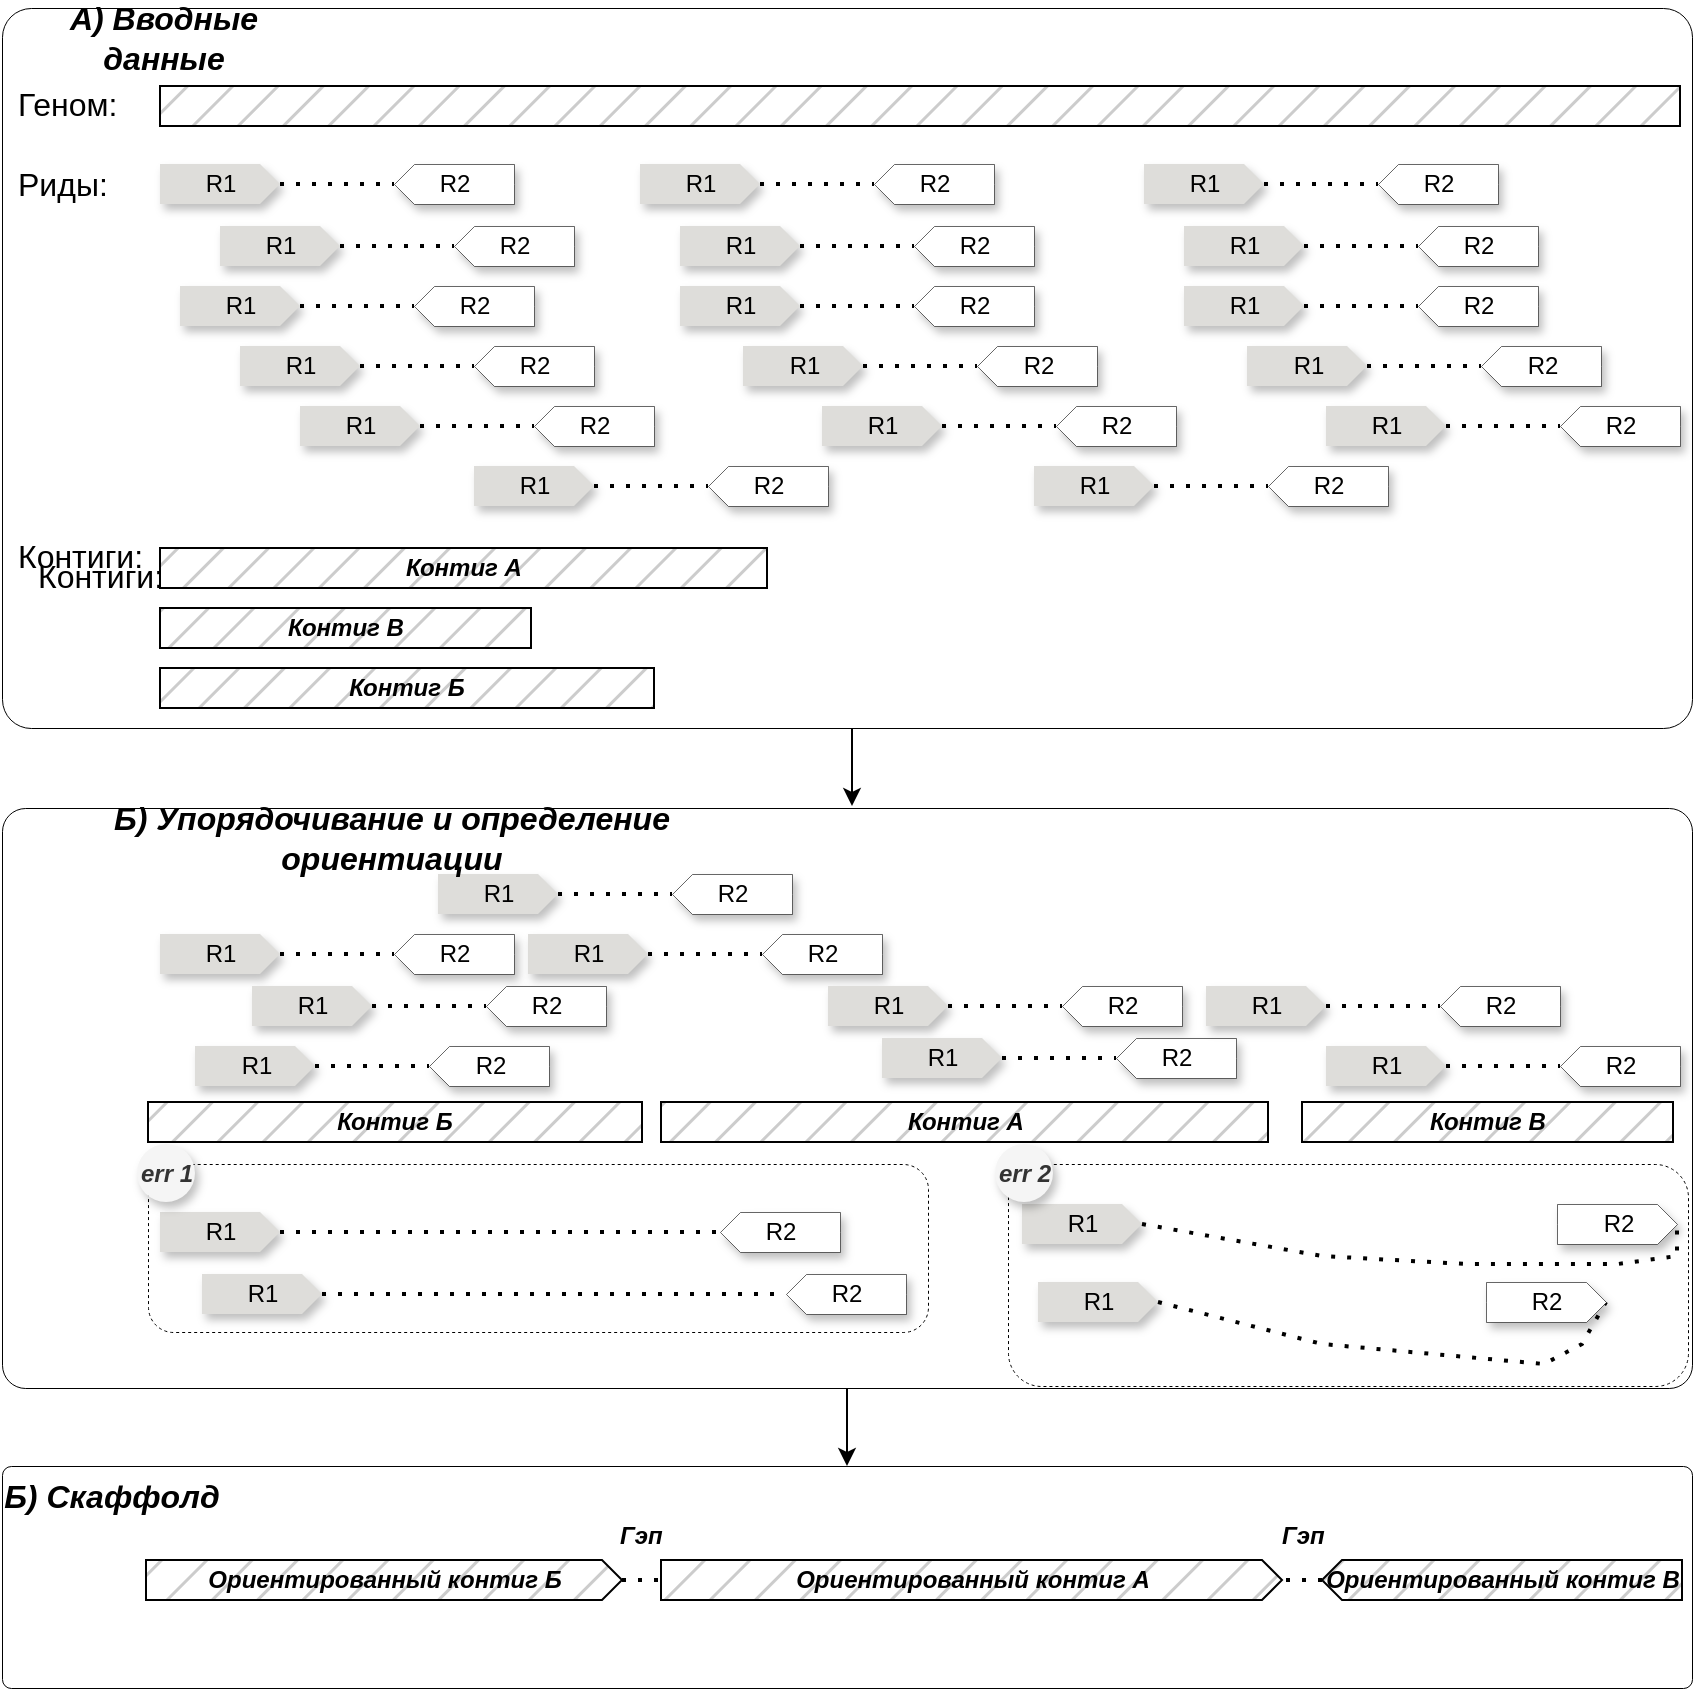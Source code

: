 <mxfile version="24.3.1" type="github">
  <diagram name="Page-1" id="klki8HAMNRLUYUzqoXMR">
    <mxGraphModel dx="1434" dy="759" grid="1" gridSize="10" guides="1" tooltips="1" connect="1" arrows="1" fold="1" page="1" pageScale="1" pageWidth="850" pageHeight="1100" math="0" shadow="0">
      <root>
        <mxCell id="0" />
        <mxCell id="1" parent="0" />
        <mxCell id="mCn4RHrA8flqjWo2P5Nm-232" value="" style="rounded=1;whiteSpace=wrap;html=1;fillColor=none;strokeWidth=0.5;arcSize=4;" vertex="1" parent="1">
          <mxGeometry y="729" width="845" height="111" as="geometry" />
        </mxCell>
        <mxCell id="mCn4RHrA8flqjWo2P5Nm-230" value="" style="rounded=1;whiteSpace=wrap;html=1;fillColor=none;strokeWidth=0.5;arcSize=4;" vertex="1" parent="1">
          <mxGeometry width="845" height="360" as="geometry" />
        </mxCell>
        <mxCell id="mCn4RHrA8flqjWo2P5Nm-231" value="" style="rounded=1;whiteSpace=wrap;html=1;fillColor=none;strokeWidth=0.5;arcSize=4;" vertex="1" parent="1">
          <mxGeometry y="400" width="845" height="290" as="geometry" />
        </mxCell>
        <mxCell id="mCn4RHrA8flqjWo2P5Nm-222" value="" style="rounded=1;whiteSpace=wrap;html=1;fillColor=none;strokeWidth=0.5;dashed=1;" vertex="1" parent="1">
          <mxGeometry x="503" y="578" width="340" height="111" as="geometry" />
        </mxCell>
        <mxCell id="mCn4RHrA8flqjWo2P5Nm-1" value="" style="rounded=0;whiteSpace=wrap;html=1;strokeColor=default;gradientColor=none;gradientDirection=north;fillStyle=hatch;fillColor=#CCCCCC;" vertex="1" parent="1">
          <mxGeometry x="79" y="39" width="760" height="20" as="geometry" />
        </mxCell>
        <mxCell id="mCn4RHrA8flqjWo2P5Nm-2" value="R1" style="html=1;shadow=1;dashed=0;align=center;verticalAlign=middle;shape=mxgraph.arrows2.arrow;dy=0;dx=10;notch=0;fillColor=#deddda;strokeColor=none;" vertex="1" parent="1">
          <mxGeometry x="79" y="78" width="60" height="20" as="geometry" />
        </mxCell>
        <mxCell id="mCn4RHrA8flqjWo2P5Nm-3" value="" style="endArrow=none;dashed=1;html=1;dashPattern=1 3;strokeWidth=2;rounded=0;exitX=1;exitY=0.5;exitDx=0;exitDy=0;exitPerimeter=0;entryX=1;entryY=0.5;entryDx=0;entryDy=0;entryPerimeter=0;" edge="1" parent="1" source="mCn4RHrA8flqjWo2P5Nm-2" target="mCn4RHrA8flqjWo2P5Nm-4">
          <mxGeometry width="50" height="50" relative="1" as="geometry">
            <mxPoint x="309" y="118" as="sourcePoint" />
            <mxPoint x="399" y="88" as="targetPoint" />
          </mxGeometry>
        </mxCell>
        <mxCell id="mCn4RHrA8flqjWo2P5Nm-4" value="R2" style="html=1;shadow=1;dashed=0;align=center;verticalAlign=middle;shape=mxgraph.arrows2.arrow;dy=0;dx=10;notch=0;rotation=0;direction=west;strokeColor=default;strokeWidth=0.3;" vertex="1" parent="1">
          <mxGeometry x="196" y="78" width="60" height="20" as="geometry" />
        </mxCell>
        <mxCell id="mCn4RHrA8flqjWo2P5Nm-41" value="R1" style="html=1;shadow=1;dashed=0;align=center;verticalAlign=middle;shape=mxgraph.arrows2.arrow;dy=0;dx=10;notch=0;fillColor=#deddda;strokeColor=none;" vertex="1" parent="1">
          <mxGeometry x="109" y="109" width="60" height="20" as="geometry" />
        </mxCell>
        <mxCell id="mCn4RHrA8flqjWo2P5Nm-42" value="" style="endArrow=none;dashed=1;html=1;dashPattern=1 3;strokeWidth=2;rounded=0;exitX=1;exitY=0.5;exitDx=0;exitDy=0;exitPerimeter=0;entryX=1;entryY=0.5;entryDx=0;entryDy=0;entryPerimeter=0;" edge="1" parent="1" source="mCn4RHrA8flqjWo2P5Nm-41" target="mCn4RHrA8flqjWo2P5Nm-43">
          <mxGeometry width="50" height="50" relative="1" as="geometry">
            <mxPoint x="339" y="149" as="sourcePoint" />
            <mxPoint x="429" y="119" as="targetPoint" />
          </mxGeometry>
        </mxCell>
        <mxCell id="mCn4RHrA8flqjWo2P5Nm-43" value="R2" style="html=1;shadow=1;dashed=0;align=center;verticalAlign=middle;shape=mxgraph.arrows2.arrow;dy=0;dx=10;notch=0;rotation=0;direction=west;strokeColor=default;strokeWidth=0.3;" vertex="1" parent="1">
          <mxGeometry x="226" y="109" width="60" height="20" as="geometry" />
        </mxCell>
        <mxCell id="mCn4RHrA8flqjWo2P5Nm-44" value="R1" style="html=1;shadow=1;dashed=0;align=center;verticalAlign=middle;shape=mxgraph.arrows2.arrow;dy=0;dx=10;notch=0;fillColor=#deddda;strokeColor=none;" vertex="1" parent="1">
          <mxGeometry x="89" y="139" width="60" height="20" as="geometry" />
        </mxCell>
        <mxCell id="mCn4RHrA8flqjWo2P5Nm-45" value="" style="endArrow=none;dashed=1;html=1;dashPattern=1 3;strokeWidth=2;rounded=0;exitX=1;exitY=0.5;exitDx=0;exitDy=0;exitPerimeter=0;entryX=1;entryY=0.5;entryDx=0;entryDy=0;entryPerimeter=0;" edge="1" parent="1" source="mCn4RHrA8flqjWo2P5Nm-44" target="mCn4RHrA8flqjWo2P5Nm-46">
          <mxGeometry width="50" height="50" relative="1" as="geometry">
            <mxPoint x="319" y="179" as="sourcePoint" />
            <mxPoint x="409" y="149" as="targetPoint" />
          </mxGeometry>
        </mxCell>
        <mxCell id="mCn4RHrA8flqjWo2P5Nm-46" value="R2" style="html=1;shadow=1;dashed=0;align=center;verticalAlign=middle;shape=mxgraph.arrows2.arrow;dy=0;dx=10;notch=0;rotation=0;direction=west;strokeColor=default;strokeWidth=0.3;" vertex="1" parent="1">
          <mxGeometry x="206" y="139" width="60" height="20" as="geometry" />
        </mxCell>
        <mxCell id="mCn4RHrA8flqjWo2P5Nm-47" value="R1" style="html=1;shadow=1;dashed=0;align=center;verticalAlign=middle;shape=mxgraph.arrows2.arrow;dy=0;dx=10;notch=0;fillColor=#deddda;strokeColor=none;" vertex="1" parent="1">
          <mxGeometry x="119" y="169" width="60" height="20" as="geometry" />
        </mxCell>
        <mxCell id="mCn4RHrA8flqjWo2P5Nm-48" value="" style="endArrow=none;dashed=1;html=1;dashPattern=1 3;strokeWidth=2;rounded=0;exitX=1;exitY=0.5;exitDx=0;exitDy=0;exitPerimeter=0;entryX=1;entryY=0.5;entryDx=0;entryDy=0;entryPerimeter=0;" edge="1" parent="1" source="mCn4RHrA8flqjWo2P5Nm-47" target="mCn4RHrA8flqjWo2P5Nm-49">
          <mxGeometry width="50" height="50" relative="1" as="geometry">
            <mxPoint x="349" y="209" as="sourcePoint" />
            <mxPoint x="439" y="179" as="targetPoint" />
          </mxGeometry>
        </mxCell>
        <mxCell id="mCn4RHrA8flqjWo2P5Nm-49" value="R2" style="html=1;shadow=1;dashed=0;align=center;verticalAlign=middle;shape=mxgraph.arrows2.arrow;dy=0;dx=10;notch=0;rotation=0;direction=west;strokeColor=default;strokeWidth=0.3;" vertex="1" parent="1">
          <mxGeometry x="236" y="169" width="60" height="20" as="geometry" />
        </mxCell>
        <mxCell id="mCn4RHrA8flqjWo2P5Nm-50" value="R1" style="html=1;shadow=1;dashed=0;align=center;verticalAlign=middle;shape=mxgraph.arrows2.arrow;dy=0;dx=10;notch=0;fillColor=#deddda;strokeColor=none;" vertex="1" parent="1">
          <mxGeometry x="149" y="199" width="60" height="20" as="geometry" />
        </mxCell>
        <mxCell id="mCn4RHrA8flqjWo2P5Nm-51" value="" style="endArrow=none;dashed=1;html=1;dashPattern=1 3;strokeWidth=2;rounded=0;exitX=1;exitY=0.5;exitDx=0;exitDy=0;exitPerimeter=0;entryX=1;entryY=0.5;entryDx=0;entryDy=0;entryPerimeter=0;" edge="1" parent="1" source="mCn4RHrA8flqjWo2P5Nm-50" target="mCn4RHrA8flqjWo2P5Nm-52">
          <mxGeometry width="50" height="50" relative="1" as="geometry">
            <mxPoint x="379" y="239" as="sourcePoint" />
            <mxPoint x="469" y="209" as="targetPoint" />
          </mxGeometry>
        </mxCell>
        <mxCell id="mCn4RHrA8flqjWo2P5Nm-52" value="R2" style="html=1;shadow=1;dashed=0;align=center;verticalAlign=middle;shape=mxgraph.arrows2.arrow;dy=0;dx=10;notch=0;rotation=0;direction=west;strokeColor=default;strokeWidth=0.3;" vertex="1" parent="1">
          <mxGeometry x="266" y="199" width="60" height="20" as="geometry" />
        </mxCell>
        <mxCell id="mCn4RHrA8flqjWo2P5Nm-53" value="R1" style="html=1;shadow=1;dashed=0;align=center;verticalAlign=middle;shape=mxgraph.arrows2.arrow;dy=0;dx=10;notch=0;fillColor=#deddda;strokeColor=none;" vertex="1" parent="1">
          <mxGeometry x="236" y="229" width="60" height="20" as="geometry" />
        </mxCell>
        <mxCell id="mCn4RHrA8flqjWo2P5Nm-54" value="" style="endArrow=none;dashed=1;html=1;dashPattern=1 3;strokeWidth=2;rounded=0;exitX=1;exitY=0.5;exitDx=0;exitDy=0;exitPerimeter=0;entryX=1;entryY=0.5;entryDx=0;entryDy=0;entryPerimeter=0;" edge="1" parent="1" source="mCn4RHrA8flqjWo2P5Nm-53" target="mCn4RHrA8flqjWo2P5Nm-55">
          <mxGeometry width="50" height="50" relative="1" as="geometry">
            <mxPoint x="466" y="269" as="sourcePoint" />
            <mxPoint x="556" y="239" as="targetPoint" />
          </mxGeometry>
        </mxCell>
        <mxCell id="mCn4RHrA8flqjWo2P5Nm-55" value="R2" style="html=1;shadow=1;dashed=0;align=center;verticalAlign=middle;shape=mxgraph.arrows2.arrow;dy=0;dx=10;notch=0;rotation=0;direction=west;strokeColor=default;strokeWidth=0.3;" vertex="1" parent="1">
          <mxGeometry x="353" y="229" width="60" height="20" as="geometry" />
        </mxCell>
        <mxCell id="mCn4RHrA8flqjWo2P5Nm-56" value="R1" style="html=1;shadow=1;dashed=0;align=center;verticalAlign=middle;shape=mxgraph.arrows2.arrow;dy=0;dx=10;notch=0;fillColor=#deddda;strokeColor=none;" vertex="1" parent="1">
          <mxGeometry x="319" y="78" width="60" height="20" as="geometry" />
        </mxCell>
        <mxCell id="mCn4RHrA8flqjWo2P5Nm-57" value="" style="endArrow=none;dashed=1;html=1;dashPattern=1 3;strokeWidth=2;rounded=0;exitX=1;exitY=0.5;exitDx=0;exitDy=0;exitPerimeter=0;entryX=1;entryY=0.5;entryDx=0;entryDy=0;entryPerimeter=0;" edge="1" parent="1" source="mCn4RHrA8flqjWo2P5Nm-56" target="mCn4RHrA8flqjWo2P5Nm-58">
          <mxGeometry width="50" height="50" relative="1" as="geometry">
            <mxPoint x="549" y="118" as="sourcePoint" />
            <mxPoint x="639" y="88" as="targetPoint" />
          </mxGeometry>
        </mxCell>
        <mxCell id="mCn4RHrA8flqjWo2P5Nm-58" value="R2" style="html=1;shadow=1;dashed=0;align=center;verticalAlign=middle;shape=mxgraph.arrows2.arrow;dy=0;dx=10;notch=0;rotation=0;direction=west;strokeColor=default;strokeWidth=0.3;" vertex="1" parent="1">
          <mxGeometry x="436" y="78" width="60" height="20" as="geometry" />
        </mxCell>
        <mxCell id="mCn4RHrA8flqjWo2P5Nm-59" value="R1" style="html=1;shadow=1;dashed=0;align=center;verticalAlign=middle;shape=mxgraph.arrows2.arrow;dy=0;dx=10;notch=0;fillColor=#deddda;strokeColor=none;" vertex="1" parent="1">
          <mxGeometry x="339" y="109" width="60" height="20" as="geometry" />
        </mxCell>
        <mxCell id="mCn4RHrA8flqjWo2P5Nm-60" value="" style="endArrow=none;dashed=1;html=1;dashPattern=1 3;strokeWidth=2;rounded=0;exitX=1;exitY=0.5;exitDx=0;exitDy=0;exitPerimeter=0;entryX=1;entryY=0.5;entryDx=0;entryDy=0;entryPerimeter=0;" edge="1" parent="1" source="mCn4RHrA8flqjWo2P5Nm-59" target="mCn4RHrA8flqjWo2P5Nm-61">
          <mxGeometry width="50" height="50" relative="1" as="geometry">
            <mxPoint x="569" y="149" as="sourcePoint" />
            <mxPoint x="659" y="119" as="targetPoint" />
          </mxGeometry>
        </mxCell>
        <mxCell id="mCn4RHrA8flqjWo2P5Nm-61" value="R2" style="html=1;shadow=1;dashed=0;align=center;verticalAlign=middle;shape=mxgraph.arrows2.arrow;dy=0;dx=10;notch=0;rotation=0;direction=west;strokeColor=default;strokeWidth=0.3;" vertex="1" parent="1">
          <mxGeometry x="456" y="109" width="60" height="20" as="geometry" />
        </mxCell>
        <mxCell id="mCn4RHrA8flqjWo2P5Nm-62" value="R1" style="html=1;shadow=1;dashed=0;align=center;verticalAlign=middle;shape=mxgraph.arrows2.arrow;dy=0;dx=10;notch=0;fillColor=#deddda;strokeColor=none;" vertex="1" parent="1">
          <mxGeometry x="339" y="139" width="60" height="20" as="geometry" />
        </mxCell>
        <mxCell id="mCn4RHrA8flqjWo2P5Nm-63" value="" style="endArrow=none;dashed=1;html=1;dashPattern=1 3;strokeWidth=2;rounded=0;exitX=1;exitY=0.5;exitDx=0;exitDy=0;exitPerimeter=0;entryX=1;entryY=0.5;entryDx=0;entryDy=0;entryPerimeter=0;" edge="1" parent="1" source="mCn4RHrA8flqjWo2P5Nm-62" target="mCn4RHrA8flqjWo2P5Nm-64">
          <mxGeometry width="50" height="50" relative="1" as="geometry">
            <mxPoint x="569" y="179" as="sourcePoint" />
            <mxPoint x="659" y="149" as="targetPoint" />
          </mxGeometry>
        </mxCell>
        <mxCell id="mCn4RHrA8flqjWo2P5Nm-64" value="R2" style="html=1;shadow=1;dashed=0;align=center;verticalAlign=middle;shape=mxgraph.arrows2.arrow;dy=0;dx=10;notch=0;rotation=0;direction=west;strokeColor=default;strokeWidth=0.3;" vertex="1" parent="1">
          <mxGeometry x="456" y="139" width="60" height="20" as="geometry" />
        </mxCell>
        <mxCell id="mCn4RHrA8flqjWo2P5Nm-65" value="R1" style="html=1;shadow=1;dashed=0;align=center;verticalAlign=middle;shape=mxgraph.arrows2.arrow;dy=0;dx=10;notch=0;fillColor=#deddda;strokeColor=none;" vertex="1" parent="1">
          <mxGeometry x="370.5" y="169" width="60" height="20" as="geometry" />
        </mxCell>
        <mxCell id="mCn4RHrA8flqjWo2P5Nm-66" value="" style="endArrow=none;dashed=1;html=1;dashPattern=1 3;strokeWidth=2;rounded=0;exitX=1;exitY=0.5;exitDx=0;exitDy=0;exitPerimeter=0;entryX=1;entryY=0.5;entryDx=0;entryDy=0;entryPerimeter=0;" edge="1" parent="1" source="mCn4RHrA8flqjWo2P5Nm-65" target="mCn4RHrA8flqjWo2P5Nm-67">
          <mxGeometry width="50" height="50" relative="1" as="geometry">
            <mxPoint x="600.5" y="209" as="sourcePoint" />
            <mxPoint x="690.5" y="179" as="targetPoint" />
          </mxGeometry>
        </mxCell>
        <mxCell id="mCn4RHrA8flqjWo2P5Nm-67" value="R2" style="html=1;shadow=1;dashed=0;align=center;verticalAlign=middle;shape=mxgraph.arrows2.arrow;dy=0;dx=10;notch=0;rotation=0;direction=west;strokeColor=default;strokeWidth=0.3;" vertex="1" parent="1">
          <mxGeometry x="487.5" y="169" width="60" height="20" as="geometry" />
        </mxCell>
        <mxCell id="mCn4RHrA8flqjWo2P5Nm-68" value="R1" style="html=1;shadow=1;dashed=0;align=center;verticalAlign=middle;shape=mxgraph.arrows2.arrow;dy=0;dx=10;notch=0;fillColor=#deddda;strokeColor=none;" vertex="1" parent="1">
          <mxGeometry x="410" y="199" width="60" height="20" as="geometry" />
        </mxCell>
        <mxCell id="mCn4RHrA8flqjWo2P5Nm-69" value="" style="endArrow=none;dashed=1;html=1;dashPattern=1 3;strokeWidth=2;rounded=0;exitX=1;exitY=0.5;exitDx=0;exitDy=0;exitPerimeter=0;entryX=1;entryY=0.5;entryDx=0;entryDy=0;entryPerimeter=0;" edge="1" parent="1" source="mCn4RHrA8flqjWo2P5Nm-68" target="mCn4RHrA8flqjWo2P5Nm-70">
          <mxGeometry width="50" height="50" relative="1" as="geometry">
            <mxPoint x="640" y="239" as="sourcePoint" />
            <mxPoint x="730" y="209" as="targetPoint" />
          </mxGeometry>
        </mxCell>
        <mxCell id="mCn4RHrA8flqjWo2P5Nm-70" value="R2" style="html=1;shadow=1;dashed=0;align=center;verticalAlign=middle;shape=mxgraph.arrows2.arrow;dy=0;dx=10;notch=0;rotation=0;direction=west;strokeColor=default;strokeWidth=0.3;" vertex="1" parent="1">
          <mxGeometry x="527" y="199" width="60" height="20" as="geometry" />
        </mxCell>
        <mxCell id="mCn4RHrA8flqjWo2P5Nm-71" value="R1" style="html=1;shadow=1;dashed=0;align=center;verticalAlign=middle;shape=mxgraph.arrows2.arrow;dy=0;dx=10;notch=0;fillColor=#deddda;strokeColor=none;" vertex="1" parent="1">
          <mxGeometry x="516" y="229" width="60" height="20" as="geometry" />
        </mxCell>
        <mxCell id="mCn4RHrA8flqjWo2P5Nm-72" value="" style="endArrow=none;dashed=1;html=1;dashPattern=1 3;strokeWidth=2;rounded=0;exitX=1;exitY=0.5;exitDx=0;exitDy=0;exitPerimeter=0;entryX=1;entryY=0.5;entryDx=0;entryDy=0;entryPerimeter=0;" edge="1" parent="1" source="mCn4RHrA8flqjWo2P5Nm-71" target="mCn4RHrA8flqjWo2P5Nm-73">
          <mxGeometry width="50" height="50" relative="1" as="geometry">
            <mxPoint x="746" y="269" as="sourcePoint" />
            <mxPoint x="836" y="239" as="targetPoint" />
          </mxGeometry>
        </mxCell>
        <mxCell id="mCn4RHrA8flqjWo2P5Nm-73" value="R2" style="html=1;shadow=1;dashed=0;align=center;verticalAlign=middle;shape=mxgraph.arrows2.arrow;dy=0;dx=10;notch=0;rotation=0;direction=west;strokeColor=default;strokeWidth=0.3;" vertex="1" parent="1">
          <mxGeometry x="633" y="229" width="60" height="20" as="geometry" />
        </mxCell>
        <mxCell id="mCn4RHrA8flqjWo2P5Nm-116" value="R1" style="html=1;shadow=1;dashed=0;align=center;verticalAlign=middle;shape=mxgraph.arrows2.arrow;dy=0;dx=10;notch=0;fillColor=#deddda;strokeColor=none;" vertex="1" parent="1">
          <mxGeometry x="571" y="78" width="60" height="20" as="geometry" />
        </mxCell>
        <mxCell id="mCn4RHrA8flqjWo2P5Nm-117" value="" style="endArrow=none;dashed=1;html=1;dashPattern=1 3;strokeWidth=2;rounded=0;exitX=1;exitY=0.5;exitDx=0;exitDy=0;exitPerimeter=0;entryX=1;entryY=0.5;entryDx=0;entryDy=0;entryPerimeter=0;" edge="1" parent="1" source="mCn4RHrA8flqjWo2P5Nm-116" target="mCn4RHrA8flqjWo2P5Nm-118">
          <mxGeometry width="50" height="50" relative="1" as="geometry">
            <mxPoint x="801" y="118" as="sourcePoint" />
            <mxPoint x="891" y="88" as="targetPoint" />
          </mxGeometry>
        </mxCell>
        <mxCell id="mCn4RHrA8flqjWo2P5Nm-118" value="R2" style="html=1;shadow=1;dashed=0;align=center;verticalAlign=middle;shape=mxgraph.arrows2.arrow;dy=0;dx=10;notch=0;rotation=0;direction=west;strokeColor=default;strokeWidth=0.3;" vertex="1" parent="1">
          <mxGeometry x="688" y="78" width="60" height="20" as="geometry" />
        </mxCell>
        <mxCell id="mCn4RHrA8flqjWo2P5Nm-119" value="R1" style="html=1;shadow=1;dashed=0;align=center;verticalAlign=middle;shape=mxgraph.arrows2.arrow;dy=0;dx=10;notch=0;fillColor=#deddda;strokeColor=none;" vertex="1" parent="1">
          <mxGeometry x="591" y="109" width="60" height="20" as="geometry" />
        </mxCell>
        <mxCell id="mCn4RHrA8flqjWo2P5Nm-120" value="" style="endArrow=none;dashed=1;html=1;dashPattern=1 3;strokeWidth=2;rounded=0;exitX=1;exitY=0.5;exitDx=0;exitDy=0;exitPerimeter=0;entryX=1;entryY=0.5;entryDx=0;entryDy=0;entryPerimeter=0;" edge="1" parent="1" source="mCn4RHrA8flqjWo2P5Nm-119" target="mCn4RHrA8flqjWo2P5Nm-121">
          <mxGeometry width="50" height="50" relative="1" as="geometry">
            <mxPoint x="821" y="149" as="sourcePoint" />
            <mxPoint x="911" y="119" as="targetPoint" />
          </mxGeometry>
        </mxCell>
        <mxCell id="mCn4RHrA8flqjWo2P5Nm-121" value="R2" style="html=1;shadow=1;dashed=0;align=center;verticalAlign=middle;shape=mxgraph.arrows2.arrow;dy=0;dx=10;notch=0;rotation=0;direction=west;strokeColor=default;strokeWidth=0.3;" vertex="1" parent="1">
          <mxGeometry x="708" y="109" width="60" height="20" as="geometry" />
        </mxCell>
        <mxCell id="mCn4RHrA8flqjWo2P5Nm-122" value="R1" style="html=1;shadow=1;dashed=0;align=center;verticalAlign=middle;shape=mxgraph.arrows2.arrow;dy=0;dx=10;notch=0;fillColor=#deddda;strokeColor=none;" vertex="1" parent="1">
          <mxGeometry x="591" y="139" width="60" height="20" as="geometry" />
        </mxCell>
        <mxCell id="mCn4RHrA8flqjWo2P5Nm-123" value="" style="endArrow=none;dashed=1;html=1;dashPattern=1 3;strokeWidth=2;rounded=0;exitX=1;exitY=0.5;exitDx=0;exitDy=0;exitPerimeter=0;entryX=1;entryY=0.5;entryDx=0;entryDy=0;entryPerimeter=0;" edge="1" parent="1" source="mCn4RHrA8flqjWo2P5Nm-122" target="mCn4RHrA8flqjWo2P5Nm-124">
          <mxGeometry width="50" height="50" relative="1" as="geometry">
            <mxPoint x="821" y="179" as="sourcePoint" />
            <mxPoint x="911" y="149" as="targetPoint" />
          </mxGeometry>
        </mxCell>
        <mxCell id="mCn4RHrA8flqjWo2P5Nm-124" value="R2" style="html=1;shadow=1;dashed=0;align=center;verticalAlign=middle;shape=mxgraph.arrows2.arrow;dy=0;dx=10;notch=0;rotation=0;direction=west;strokeColor=default;strokeWidth=0.3;" vertex="1" parent="1">
          <mxGeometry x="708" y="139" width="60" height="20" as="geometry" />
        </mxCell>
        <mxCell id="mCn4RHrA8flqjWo2P5Nm-125" value="R1" style="html=1;shadow=1;dashed=0;align=center;verticalAlign=middle;shape=mxgraph.arrows2.arrow;dy=0;dx=10;notch=0;fillColor=#deddda;strokeColor=none;" vertex="1" parent="1">
          <mxGeometry x="622.5" y="169" width="60" height="20" as="geometry" />
        </mxCell>
        <mxCell id="mCn4RHrA8flqjWo2P5Nm-126" value="" style="endArrow=none;dashed=1;html=1;dashPattern=1 3;strokeWidth=2;rounded=0;exitX=1;exitY=0.5;exitDx=0;exitDy=0;exitPerimeter=0;entryX=1;entryY=0.5;entryDx=0;entryDy=0;entryPerimeter=0;" edge="1" parent="1" source="mCn4RHrA8flqjWo2P5Nm-125" target="mCn4RHrA8flqjWo2P5Nm-127">
          <mxGeometry width="50" height="50" relative="1" as="geometry">
            <mxPoint x="852.5" y="209" as="sourcePoint" />
            <mxPoint x="942.5" y="179" as="targetPoint" />
          </mxGeometry>
        </mxCell>
        <mxCell id="mCn4RHrA8flqjWo2P5Nm-127" value="R2" style="html=1;shadow=1;dashed=0;align=center;verticalAlign=middle;shape=mxgraph.arrows2.arrow;dy=0;dx=10;notch=0;rotation=0;direction=west;strokeColor=default;strokeWidth=0.3;" vertex="1" parent="1">
          <mxGeometry x="739.5" y="169" width="60" height="20" as="geometry" />
        </mxCell>
        <mxCell id="mCn4RHrA8flqjWo2P5Nm-128" value="R1" style="html=1;shadow=1;dashed=0;align=center;verticalAlign=middle;shape=mxgraph.arrows2.arrow;dy=0;dx=10;notch=0;fillColor=#deddda;strokeColor=none;" vertex="1" parent="1">
          <mxGeometry x="662" y="199" width="60" height="20" as="geometry" />
        </mxCell>
        <mxCell id="mCn4RHrA8flqjWo2P5Nm-129" value="" style="endArrow=none;dashed=1;html=1;dashPattern=1 3;strokeWidth=2;rounded=0;exitX=1;exitY=0.5;exitDx=0;exitDy=0;exitPerimeter=0;entryX=1;entryY=0.5;entryDx=0;entryDy=0;entryPerimeter=0;" edge="1" parent="1" source="mCn4RHrA8flqjWo2P5Nm-128" target="mCn4RHrA8flqjWo2P5Nm-130">
          <mxGeometry width="50" height="50" relative="1" as="geometry">
            <mxPoint x="892" y="239" as="sourcePoint" />
            <mxPoint x="982" y="209" as="targetPoint" />
          </mxGeometry>
        </mxCell>
        <mxCell id="mCn4RHrA8flqjWo2P5Nm-130" value="R2" style="html=1;shadow=1;dashed=0;align=center;verticalAlign=middle;shape=mxgraph.arrows2.arrow;dy=0;dx=10;notch=0;rotation=0;direction=west;strokeColor=default;strokeWidth=0.3;" vertex="1" parent="1">
          <mxGeometry x="779" y="199" width="60" height="20" as="geometry" />
        </mxCell>
        <mxCell id="mCn4RHrA8flqjWo2P5Nm-131" value="&lt;font style=&quot;font-size: 16px;&quot;&gt;Геном:&lt;/font&gt;" style="text;html=1;align=left;verticalAlign=middle;whiteSpace=wrap;rounded=0;" vertex="1" parent="1">
          <mxGeometry x="6" y="33" width="60" height="30" as="geometry" />
        </mxCell>
        <mxCell id="mCn4RHrA8flqjWo2P5Nm-132" value="&lt;font style=&quot;font-size: 16px;&quot;&gt;Риды:&lt;/font&gt;" style="text;html=1;align=left;verticalAlign=middle;whiteSpace=wrap;rounded=0;" vertex="1" parent="1">
          <mxGeometry x="6" y="73" width="60" height="30" as="geometry" />
        </mxCell>
        <mxCell id="mCn4RHrA8flqjWo2P5Nm-133" value="&lt;i&gt;&lt;b&gt;Контиг &lt;/b&gt;&lt;/i&gt;&lt;i&gt;&lt;b&gt;Б&lt;/b&gt;&lt;/i&gt;" style="rounded=0;whiteSpace=wrap;html=1;strokeColor=default;gradientColor=none;gradientDirection=north;fillStyle=hatch;fillColor=#CCCCCC;" vertex="1" parent="1">
          <mxGeometry x="73" y="547" width="247" height="20" as="geometry" />
        </mxCell>
        <mxCell id="mCn4RHrA8flqjWo2P5Nm-134" value="&lt;i&gt;&lt;b&gt;Контиг&amp;nbsp;В&lt;/b&gt;&lt;/i&gt;" style="rounded=0;whiteSpace=wrap;html=1;strokeColor=default;gradientColor=none;gradientDirection=north;fillStyle=hatch;fillColor=#CCCCCC;" vertex="1" parent="1">
          <mxGeometry x="650" y="547" width="185.5" height="20" as="geometry" />
        </mxCell>
        <mxCell id="mCn4RHrA8flqjWo2P5Nm-135" value="&lt;i&gt;&lt;b&gt;Контиг A&lt;/b&gt;&lt;/i&gt;" style="rounded=0;whiteSpace=wrap;html=1;strokeColor=default;gradientColor=none;gradientDirection=north;fillStyle=hatch;fillColor=#CCCCCC;" vertex="1" parent="1">
          <mxGeometry x="329.5" y="547" width="303.5" height="20" as="geometry" />
        </mxCell>
        <mxCell id="mCn4RHrA8flqjWo2P5Nm-137" value="R1" style="html=1;shadow=1;dashed=0;align=center;verticalAlign=middle;shape=mxgraph.arrows2.arrow;dy=0;dx=10;notch=0;fillColor=#deddda;strokeColor=none;" vertex="1" parent="1">
          <mxGeometry x="263" y="463" width="60" height="20" as="geometry" />
        </mxCell>
        <mxCell id="mCn4RHrA8flqjWo2P5Nm-138" value="" style="endArrow=none;dashed=1;html=1;dashPattern=1 3;strokeWidth=2;rounded=0;exitX=1;exitY=0.5;exitDx=0;exitDy=0;exitPerimeter=0;entryX=1;entryY=0.5;entryDx=0;entryDy=0;entryPerimeter=0;" edge="1" parent="1" source="mCn4RHrA8flqjWo2P5Nm-137" target="mCn4RHrA8flqjWo2P5Nm-139">
          <mxGeometry width="50" height="50" relative="1" as="geometry">
            <mxPoint x="493" y="503" as="sourcePoint" />
            <mxPoint x="583" y="473" as="targetPoint" />
          </mxGeometry>
        </mxCell>
        <mxCell id="mCn4RHrA8flqjWo2P5Nm-139" value="R2" style="html=1;shadow=1;dashed=0;align=center;verticalAlign=middle;shape=mxgraph.arrows2.arrow;dy=0;dx=10;notch=0;rotation=0;direction=west;strokeColor=default;strokeWidth=0.3;" vertex="1" parent="1">
          <mxGeometry x="380" y="463" width="60" height="20" as="geometry" />
        </mxCell>
        <mxCell id="mCn4RHrA8flqjWo2P5Nm-143" value="R1" style="html=1;shadow=1;dashed=0;align=center;verticalAlign=middle;shape=mxgraph.arrows2.arrow;dy=0;dx=10;notch=0;fillColor=#deddda;strokeColor=none;" vertex="1" parent="1">
          <mxGeometry x="79" y="463" width="60" height="20" as="geometry" />
        </mxCell>
        <mxCell id="mCn4RHrA8flqjWo2P5Nm-144" value="" style="endArrow=none;dashed=1;html=1;dashPattern=1 3;strokeWidth=2;rounded=0;exitX=1;exitY=0.5;exitDx=0;exitDy=0;exitPerimeter=0;entryX=1;entryY=0.5;entryDx=0;entryDy=0;entryPerimeter=0;" edge="1" parent="1" source="mCn4RHrA8flqjWo2P5Nm-143" target="mCn4RHrA8flqjWo2P5Nm-145">
          <mxGeometry width="50" height="50" relative="1" as="geometry">
            <mxPoint x="309" y="503" as="sourcePoint" />
            <mxPoint x="399" y="473" as="targetPoint" />
          </mxGeometry>
        </mxCell>
        <mxCell id="mCn4RHrA8flqjWo2P5Nm-145" value="R2" style="html=1;shadow=1;dashed=0;align=center;verticalAlign=middle;shape=mxgraph.arrows2.arrow;dy=0;dx=10;notch=0;rotation=0;direction=west;strokeColor=default;strokeWidth=0.3;" vertex="1" parent="1">
          <mxGeometry x="196" y="463" width="60" height="20" as="geometry" />
        </mxCell>
        <mxCell id="mCn4RHrA8flqjWo2P5Nm-146" value="R1" style="html=1;shadow=1;dashed=0;align=center;verticalAlign=middle;shape=mxgraph.arrows2.arrow;dy=0;dx=10;notch=0;fillColor=#deddda;strokeColor=none;" vertex="1" parent="1">
          <mxGeometry x="125" y="489" width="60" height="20" as="geometry" />
        </mxCell>
        <mxCell id="mCn4RHrA8flqjWo2P5Nm-147" value="" style="endArrow=none;dashed=1;html=1;dashPattern=1 3;strokeWidth=2;rounded=0;exitX=1;exitY=0.5;exitDx=0;exitDy=0;exitPerimeter=0;entryX=1;entryY=0.5;entryDx=0;entryDy=0;entryPerimeter=0;" edge="1" parent="1" source="mCn4RHrA8flqjWo2P5Nm-146" target="mCn4RHrA8flqjWo2P5Nm-148">
          <mxGeometry width="50" height="50" relative="1" as="geometry">
            <mxPoint x="355" y="529" as="sourcePoint" />
            <mxPoint x="445" y="499" as="targetPoint" />
          </mxGeometry>
        </mxCell>
        <mxCell id="mCn4RHrA8flqjWo2P5Nm-148" value="R2" style="html=1;shadow=1;dashed=0;align=center;verticalAlign=middle;shape=mxgraph.arrows2.arrow;dy=0;dx=10;notch=0;rotation=0;direction=west;strokeColor=default;strokeWidth=0.3;" vertex="1" parent="1">
          <mxGeometry x="242" y="489" width="60" height="20" as="geometry" />
        </mxCell>
        <mxCell id="mCn4RHrA8flqjWo2P5Nm-149" value="R1" style="html=1;shadow=1;dashed=0;align=center;verticalAlign=middle;shape=mxgraph.arrows2.arrow;dy=0;dx=10;notch=0;fillColor=#deddda;strokeColor=none;" vertex="1" parent="1">
          <mxGeometry x="96.5" y="519" width="60" height="20" as="geometry" />
        </mxCell>
        <mxCell id="mCn4RHrA8flqjWo2P5Nm-150" value="" style="endArrow=none;dashed=1;html=1;dashPattern=1 3;strokeWidth=2;rounded=0;exitX=1;exitY=0.5;exitDx=0;exitDy=0;exitPerimeter=0;entryX=1;entryY=0.5;entryDx=0;entryDy=0;entryPerimeter=0;" edge="1" parent="1" source="mCn4RHrA8flqjWo2P5Nm-149" target="mCn4RHrA8flqjWo2P5Nm-151">
          <mxGeometry width="50" height="50" relative="1" as="geometry">
            <mxPoint x="326.5" y="559" as="sourcePoint" />
            <mxPoint x="416.5" y="529" as="targetPoint" />
          </mxGeometry>
        </mxCell>
        <mxCell id="mCn4RHrA8flqjWo2P5Nm-151" value="R2" style="html=1;shadow=1;dashed=0;align=center;verticalAlign=middle;shape=mxgraph.arrows2.arrow;dy=0;dx=10;notch=0;rotation=0;direction=west;strokeColor=default;strokeWidth=0.3;" vertex="1" parent="1">
          <mxGeometry x="213.5" y="519" width="60" height="20" as="geometry" />
        </mxCell>
        <mxCell id="mCn4RHrA8flqjWo2P5Nm-152" value="R1" style="html=1;shadow=1;dashed=0;align=center;verticalAlign=middle;shape=mxgraph.arrows2.arrow;dy=0;dx=10;notch=0;fillColor=#deddda;strokeColor=none;" vertex="1" parent="1">
          <mxGeometry x="79" y="602" width="60" height="20" as="geometry" />
        </mxCell>
        <mxCell id="mCn4RHrA8flqjWo2P5Nm-153" value="" style="endArrow=none;dashed=1;html=1;dashPattern=1 3;strokeWidth=2;rounded=0;exitX=1;exitY=0.5;exitDx=0;exitDy=0;exitPerimeter=0;entryX=1;entryY=0.5;entryDx=0;entryDy=0;entryPerimeter=0;" edge="1" parent="1" source="mCn4RHrA8flqjWo2P5Nm-152" target="mCn4RHrA8flqjWo2P5Nm-154">
          <mxGeometry width="50" height="50" relative="1" as="geometry">
            <mxPoint x="309" y="642" as="sourcePoint" />
            <mxPoint x="399" y="612" as="targetPoint" />
          </mxGeometry>
        </mxCell>
        <mxCell id="mCn4RHrA8flqjWo2P5Nm-154" value="R2" style="html=1;shadow=1;dashed=0;align=center;verticalAlign=middle;shape=mxgraph.arrows2.arrow;dy=0;dx=10;notch=0;rotation=0;direction=west;strokeColor=default;strokeWidth=0.3;" vertex="1" parent="1">
          <mxGeometry x="359" y="602" width="60" height="20" as="geometry" />
        </mxCell>
        <mxCell id="mCn4RHrA8flqjWo2P5Nm-155" value="R1" style="html=1;shadow=1;dashed=0;align=center;verticalAlign=middle;shape=mxgraph.arrows2.arrow;dy=0;dx=10;notch=0;fillColor=#deddda;strokeColor=none;" vertex="1" parent="1">
          <mxGeometry x="510" y="598" width="60" height="20" as="geometry" />
        </mxCell>
        <mxCell id="mCn4RHrA8flqjWo2P5Nm-156" value="" style="endArrow=none;dashed=1;html=1;dashPattern=1 3;strokeWidth=2;rounded=0;exitX=1;exitY=0.5;exitDx=0;exitDy=0;exitPerimeter=0;entryX=1;entryY=0.5;entryDx=0;entryDy=0;entryPerimeter=0;" edge="1" parent="1" source="mCn4RHrA8flqjWo2P5Nm-155" target="mCn4RHrA8flqjWo2P5Nm-157">
          <mxGeometry width="50" height="50" relative="1" as="geometry">
            <mxPoint x="691.5" y="638" as="sourcePoint" />
            <mxPoint x="781.5" y="608" as="targetPoint" />
            <Array as="points">
              <mxPoint x="660" y="624" />
              <mxPoint x="732" y="628" />
              <mxPoint x="808" y="628" />
              <mxPoint x="837.5" y="624" />
            </Array>
          </mxGeometry>
        </mxCell>
        <mxCell id="mCn4RHrA8flqjWo2P5Nm-157" value="R2" style="html=1;shadow=1;dashed=0;align=center;verticalAlign=middle;shape=mxgraph.arrows2.arrow;dy=0;dx=10;notch=0;rotation=0;direction=east;strokeColor=default;strokeWidth=0.3;" vertex="1" parent="1">
          <mxGeometry x="777.5" y="598" width="60" height="20" as="geometry" />
        </mxCell>
        <mxCell id="mCn4RHrA8flqjWo2P5Nm-158" value="R1" style="html=1;shadow=1;dashed=0;align=center;verticalAlign=middle;shape=mxgraph.arrows2.arrow;dy=0;dx=10;notch=0;fillColor=#deddda;strokeColor=none;" vertex="1" parent="1">
          <mxGeometry x="218" y="433" width="60" height="20" as="geometry" />
        </mxCell>
        <mxCell id="mCn4RHrA8flqjWo2P5Nm-159" value="" style="endArrow=none;dashed=1;html=1;dashPattern=1 3;strokeWidth=2;rounded=0;exitX=1;exitY=0.5;exitDx=0;exitDy=0;exitPerimeter=0;entryX=1;entryY=0.5;entryDx=0;entryDy=0;entryPerimeter=0;" edge="1" parent="1" source="mCn4RHrA8flqjWo2P5Nm-158" target="mCn4RHrA8flqjWo2P5Nm-160">
          <mxGeometry width="50" height="50" relative="1" as="geometry">
            <mxPoint x="448" y="473" as="sourcePoint" />
            <mxPoint x="538" y="443" as="targetPoint" />
          </mxGeometry>
        </mxCell>
        <mxCell id="mCn4RHrA8flqjWo2P5Nm-160" value="R2" style="html=1;shadow=1;dashed=0;align=center;verticalAlign=middle;shape=mxgraph.arrows2.arrow;dy=0;dx=10;notch=0;rotation=0;direction=west;strokeColor=default;strokeWidth=0.3;" vertex="1" parent="1">
          <mxGeometry x="335" y="433" width="60" height="20" as="geometry" />
        </mxCell>
        <mxCell id="mCn4RHrA8flqjWo2P5Nm-177" value="R1" style="html=1;shadow=1;dashed=0;align=center;verticalAlign=middle;shape=mxgraph.arrows2.arrow;dy=0;dx=10;notch=0;fillColor=#deddda;strokeColor=none;" vertex="1" parent="1">
          <mxGeometry x="518" y="637" width="60" height="20" as="geometry" />
        </mxCell>
        <mxCell id="mCn4RHrA8flqjWo2P5Nm-178" value="" style="endArrow=none;dashed=1;html=1;dashPattern=1 3;strokeWidth=2;rounded=0;exitX=1;exitY=0.5;exitDx=0;exitDy=0;exitPerimeter=0;entryX=1;entryY=0.5;entryDx=0;entryDy=0;entryPerimeter=0;" edge="1" parent="1" source="mCn4RHrA8flqjWo2P5Nm-177" target="mCn4RHrA8flqjWo2P5Nm-179">
          <mxGeometry width="50" height="50" relative="1" as="geometry">
            <mxPoint x="654.5" y="683" as="sourcePoint" />
            <mxPoint x="744.5" y="653" as="targetPoint" />
            <Array as="points">
              <mxPoint x="660" y="668" />
              <mxPoint x="771" y="678" />
              <mxPoint x="790" y="668" />
            </Array>
          </mxGeometry>
        </mxCell>
        <mxCell id="mCn4RHrA8flqjWo2P5Nm-179" value="R2" style="html=1;shadow=1;dashed=0;align=center;verticalAlign=middle;shape=mxgraph.arrows2.arrow;dy=0;dx=10;notch=0;rotation=0;direction=east;strokeColor=default;strokeWidth=0.3;" vertex="1" parent="1">
          <mxGeometry x="742" y="637" width="60" height="20" as="geometry" />
        </mxCell>
        <mxCell id="mCn4RHrA8flqjWo2P5Nm-186" value="R1" style="html=1;shadow=1;dashed=0;align=center;verticalAlign=middle;shape=mxgraph.arrows2.arrow;dy=0;dx=10;notch=0;fillColor=#deddda;strokeColor=none;" vertex="1" parent="1">
          <mxGeometry x="413" y="489" width="60" height="20" as="geometry" />
        </mxCell>
        <mxCell id="mCn4RHrA8flqjWo2P5Nm-187" value="" style="endArrow=none;dashed=1;html=1;dashPattern=1 3;strokeWidth=2;rounded=0;exitX=1;exitY=0.5;exitDx=0;exitDy=0;exitPerimeter=0;entryX=1;entryY=0.5;entryDx=0;entryDy=0;entryPerimeter=0;" edge="1" parent="1" source="mCn4RHrA8flqjWo2P5Nm-186" target="mCn4RHrA8flqjWo2P5Nm-188">
          <mxGeometry width="50" height="50" relative="1" as="geometry">
            <mxPoint x="643" y="529" as="sourcePoint" />
            <mxPoint x="733" y="499" as="targetPoint" />
          </mxGeometry>
        </mxCell>
        <mxCell id="mCn4RHrA8flqjWo2P5Nm-188" value="R2" style="html=1;shadow=1;dashed=0;align=center;verticalAlign=middle;shape=mxgraph.arrows2.arrow;dy=0;dx=10;notch=0;rotation=0;direction=west;strokeColor=default;strokeWidth=0.3;" vertex="1" parent="1">
          <mxGeometry x="530" y="489" width="60" height="20" as="geometry" />
        </mxCell>
        <mxCell id="mCn4RHrA8flqjWo2P5Nm-189" value="R1" style="html=1;shadow=1;dashed=0;align=center;verticalAlign=middle;shape=mxgraph.arrows2.arrow;dy=0;dx=10;notch=0;fillColor=#deddda;strokeColor=none;" vertex="1" parent="1">
          <mxGeometry x="440" y="515" width="60" height="20" as="geometry" />
        </mxCell>
        <mxCell id="mCn4RHrA8flqjWo2P5Nm-190" value="" style="endArrow=none;dashed=1;html=1;dashPattern=1 3;strokeWidth=2;rounded=0;exitX=1;exitY=0.5;exitDx=0;exitDy=0;exitPerimeter=0;entryX=1;entryY=0.5;entryDx=0;entryDy=0;entryPerimeter=0;" edge="1" parent="1" source="mCn4RHrA8flqjWo2P5Nm-189" target="mCn4RHrA8flqjWo2P5Nm-191">
          <mxGeometry width="50" height="50" relative="1" as="geometry">
            <mxPoint x="670" y="555" as="sourcePoint" />
            <mxPoint x="760" y="525" as="targetPoint" />
          </mxGeometry>
        </mxCell>
        <mxCell id="mCn4RHrA8flqjWo2P5Nm-191" value="R2" style="html=1;shadow=1;dashed=0;align=center;verticalAlign=middle;shape=mxgraph.arrows2.arrow;dy=0;dx=10;notch=0;rotation=0;direction=west;strokeColor=default;strokeWidth=0.3;" vertex="1" parent="1">
          <mxGeometry x="557" y="515" width="60" height="20" as="geometry" />
        </mxCell>
        <mxCell id="mCn4RHrA8flqjWo2P5Nm-192" value="R1" style="html=1;shadow=1;dashed=0;align=center;verticalAlign=middle;shape=mxgraph.arrows2.arrow;dy=0;dx=10;notch=0;fillColor=#deddda;strokeColor=none;" vertex="1" parent="1">
          <mxGeometry x="100" y="633" width="60" height="20" as="geometry" />
        </mxCell>
        <mxCell id="mCn4RHrA8flqjWo2P5Nm-193" value="" style="endArrow=none;dashed=1;html=1;dashPattern=1 3;strokeWidth=2;rounded=0;exitX=1;exitY=0.5;exitDx=0;exitDy=0;exitPerimeter=0;entryX=1;entryY=0.5;entryDx=0;entryDy=0;entryPerimeter=0;" edge="1" parent="1" source="mCn4RHrA8flqjWo2P5Nm-192" target="mCn4RHrA8flqjWo2P5Nm-194">
          <mxGeometry width="50" height="50" relative="1" as="geometry">
            <mxPoint x="330" y="673" as="sourcePoint" />
            <mxPoint x="420" y="643" as="targetPoint" />
          </mxGeometry>
        </mxCell>
        <mxCell id="mCn4RHrA8flqjWo2P5Nm-194" value="R2" style="html=1;shadow=1;dashed=0;align=center;verticalAlign=middle;shape=mxgraph.arrows2.arrow;dy=0;dx=10;notch=0;rotation=0;direction=west;strokeColor=default;strokeWidth=0.3;" vertex="1" parent="1">
          <mxGeometry x="392" y="633" width="60" height="20" as="geometry" />
        </mxCell>
        <mxCell id="mCn4RHrA8flqjWo2P5Nm-195" value="R1" style="html=1;shadow=1;dashed=0;align=center;verticalAlign=middle;shape=mxgraph.arrows2.arrow;dy=0;dx=10;notch=0;fillColor=#deddda;strokeColor=none;" vertex="1" parent="1">
          <mxGeometry x="662" y="519" width="60" height="20" as="geometry" />
        </mxCell>
        <mxCell id="mCn4RHrA8flqjWo2P5Nm-196" value="" style="endArrow=none;dashed=1;html=1;dashPattern=1 3;strokeWidth=2;rounded=0;exitX=1;exitY=0.5;exitDx=0;exitDy=0;exitPerimeter=0;entryX=1;entryY=0.5;entryDx=0;entryDy=0;entryPerimeter=0;" edge="1" parent="1" source="mCn4RHrA8flqjWo2P5Nm-195" target="mCn4RHrA8flqjWo2P5Nm-197">
          <mxGeometry width="50" height="50" relative="1" as="geometry">
            <mxPoint x="892" y="559" as="sourcePoint" />
            <mxPoint x="982" y="529" as="targetPoint" />
          </mxGeometry>
        </mxCell>
        <mxCell id="mCn4RHrA8flqjWo2P5Nm-197" value="R2" style="html=1;shadow=1;dashed=0;align=center;verticalAlign=middle;shape=mxgraph.arrows2.arrow;dy=0;dx=10;notch=0;rotation=0;direction=west;strokeColor=default;strokeWidth=0.3;" vertex="1" parent="1">
          <mxGeometry x="779" y="519" width="60" height="20" as="geometry" />
        </mxCell>
        <mxCell id="mCn4RHrA8flqjWo2P5Nm-198" value="R1" style="html=1;shadow=1;dashed=0;align=center;verticalAlign=middle;shape=mxgraph.arrows2.arrow;dy=0;dx=10;notch=0;fillColor=#deddda;strokeColor=none;" vertex="1" parent="1">
          <mxGeometry x="602" y="489" width="60" height="20" as="geometry" />
        </mxCell>
        <mxCell id="mCn4RHrA8flqjWo2P5Nm-199" value="" style="endArrow=none;dashed=1;html=1;dashPattern=1 3;strokeWidth=2;rounded=0;exitX=1;exitY=0.5;exitDx=0;exitDy=0;exitPerimeter=0;entryX=1;entryY=0.5;entryDx=0;entryDy=0;entryPerimeter=0;" edge="1" parent="1" source="mCn4RHrA8flqjWo2P5Nm-198" target="mCn4RHrA8flqjWo2P5Nm-200">
          <mxGeometry width="50" height="50" relative="1" as="geometry">
            <mxPoint x="832" y="529" as="sourcePoint" />
            <mxPoint x="922" y="499" as="targetPoint" />
          </mxGeometry>
        </mxCell>
        <mxCell id="mCn4RHrA8flqjWo2P5Nm-200" value="R2" style="html=1;shadow=1;dashed=0;align=center;verticalAlign=middle;shape=mxgraph.arrows2.arrow;dy=0;dx=10;notch=0;rotation=0;direction=west;strokeColor=default;strokeWidth=0.3;" vertex="1" parent="1">
          <mxGeometry x="719" y="489" width="60" height="20" as="geometry" />
        </mxCell>
        <mxCell id="mCn4RHrA8flqjWo2P5Nm-211" value="&lt;i&gt;&lt;b&gt;Ориентированный контиг &lt;/b&gt;&lt;/i&gt;&lt;i&gt;&lt;b&gt;Б&lt;/b&gt;&lt;/i&gt;" style="html=1;shadow=0;dashed=0;align=center;verticalAlign=middle;shape=mxgraph.arrows2.arrow;dy=0;dx=10;notch=0;fillColor=#CCCCCC;strokeColor=default;fillStyle=hatch;gradientColor=none;" vertex="1" parent="1">
          <mxGeometry x="72" y="776" width="238" height="20" as="geometry" />
        </mxCell>
        <mxCell id="mCn4RHrA8flqjWo2P5Nm-212" value="&lt;i&gt;&lt;b&gt;Контиг &lt;/b&gt;&lt;/i&gt;&lt;i&gt;&lt;b&gt;Б&lt;/b&gt;&lt;/i&gt;" style="rounded=0;whiteSpace=wrap;html=1;strokeColor=default;gradientColor=none;gradientDirection=north;fillStyle=hatch;fillColor=#CCCCCC;" vertex="1" parent="1">
          <mxGeometry x="79" y="330" width="247" height="20" as="geometry" />
        </mxCell>
        <mxCell id="mCn4RHrA8flqjWo2P5Nm-213" value="&lt;i&gt;&lt;b&gt;Контиг&amp;nbsp;В&lt;/b&gt;&lt;/i&gt;" style="rounded=0;whiteSpace=wrap;html=1;strokeColor=default;gradientColor=none;gradientDirection=north;fillStyle=hatch;fillColor=#CCCCCC;" vertex="1" parent="1">
          <mxGeometry x="79" y="300" width="185.5" height="20" as="geometry" />
        </mxCell>
        <mxCell id="mCn4RHrA8flqjWo2P5Nm-214" value="&lt;i&gt;&lt;b&gt;Контиг A&lt;/b&gt;&lt;/i&gt;" style="rounded=0;whiteSpace=wrap;html=1;strokeColor=default;gradientColor=none;gradientDirection=north;fillStyle=hatch;fillColor=#CCCCCC;" vertex="1" parent="1">
          <mxGeometry x="79" y="270" width="303.5" height="20" as="geometry" />
        </mxCell>
        <mxCell id="mCn4RHrA8flqjWo2P5Nm-217" value="&lt;font style=&quot;font-size: 16px;&quot;&gt;Контиги:&lt;/font&gt;" style="text;html=1;align=left;verticalAlign=middle;whiteSpace=wrap;rounded=0;" vertex="1" parent="1">
          <mxGeometry x="6" y="259" width="70" height="30" as="geometry" />
        </mxCell>
        <mxCell id="mCn4RHrA8flqjWo2P5Nm-219" value="" style="rounded=1;whiteSpace=wrap;html=1;fillColor=none;strokeWidth=0.5;dashed=1;" vertex="1" parent="1">
          <mxGeometry x="73" y="578" width="390" height="84" as="geometry" />
        </mxCell>
        <mxCell id="mCn4RHrA8flqjWo2P5Nm-221" value="&lt;i&gt;&lt;b&gt;err 1&lt;br&gt;&lt;/b&gt;&lt;/i&gt;" style="ellipse;whiteSpace=wrap;html=1;aspect=fixed;strokeColor=none;fillColor=#f5f5f5;fontColor=#333333;shadow=1;" vertex="1" parent="1">
          <mxGeometry x="67.5" y="568" width="29" height="29" as="geometry" />
        </mxCell>
        <mxCell id="mCn4RHrA8flqjWo2P5Nm-223" value="&lt;i&gt;&lt;b&gt;err 2&lt;/b&gt;&lt;/i&gt;" style="ellipse;whiteSpace=wrap;html=1;aspect=fixed;strokeColor=none;fillColor=#f5f5f5;fontColor=#333333;shadow=1;" vertex="1" parent="1">
          <mxGeometry x="496.5" y="568" width="29" height="29" as="geometry" />
        </mxCell>
        <mxCell id="mCn4RHrA8flqjWo2P5Nm-225" value="&lt;i&gt;&lt;b&gt;Ориентированный контиг&amp;nbsp;А&lt;/b&gt;&lt;/i&gt;" style="html=1;shadow=0;dashed=0;align=center;verticalAlign=middle;shape=mxgraph.arrows2.arrow;dy=0;dx=10;notch=0;fillColor=#CCCCCC;strokeColor=default;fillStyle=hatch;gradientColor=none;" vertex="1" parent="1">
          <mxGeometry x="329.5" y="776" width="310.5" height="20" as="geometry" />
        </mxCell>
        <mxCell id="mCn4RHrA8flqjWo2P5Nm-226" value="&lt;i&gt;&lt;b&gt;Ориентированный контиг&amp;nbsp;В&lt;/b&gt;&lt;/i&gt;" style="html=1;shadow=0;dashed=0;align=center;verticalAlign=middle;shape=mxgraph.arrows2.arrow;dy=0;dx=10;notch=0;fillColor=#CCCCCC;strokeColor=default;fillStyle=hatch;gradientColor=none;direction=west;" vertex="1" parent="1">
          <mxGeometry x="660" y="776" width="180" height="20" as="geometry" />
        </mxCell>
        <mxCell id="mCn4RHrA8flqjWo2P5Nm-227" value="" style="endArrow=none;dashed=1;html=1;dashPattern=1 3;strokeWidth=2;rounded=0;entryX=0;entryY=0.5;entryDx=0;entryDy=0;entryPerimeter=0;" edge="1" parent="1" target="mCn4RHrA8flqjWo2P5Nm-225">
          <mxGeometry width="50" height="50" relative="1" as="geometry">
            <mxPoint x="310" y="786" as="sourcePoint" />
            <mxPoint x="360" y="736" as="targetPoint" />
          </mxGeometry>
        </mxCell>
        <mxCell id="mCn4RHrA8flqjWo2P5Nm-228" value="" style="endArrow=none;dashed=1;html=1;dashPattern=1 3;strokeWidth=2;rounded=0;entryX=0;entryY=0.5;entryDx=0;entryDy=0;entryPerimeter=0;" edge="1" parent="1">
          <mxGeometry width="50" height="50" relative="1" as="geometry">
            <mxPoint x="642" y="786" as="sourcePoint" />
            <mxPoint x="662" y="786" as="targetPoint" />
          </mxGeometry>
        </mxCell>
        <mxCell id="mCn4RHrA8flqjWo2P5Nm-233" value="" style="endArrow=classic;html=1;rounded=0;entryX=0.5;entryY=0;entryDx=0;entryDy=0;exitX=0.5;exitY=1;exitDx=0;exitDy=0;" edge="1" parent="1">
          <mxGeometry width="50" height="50" relative="1" as="geometry">
            <mxPoint x="422.5" y="690" as="sourcePoint" />
            <mxPoint x="422.5" y="729" as="targetPoint" />
          </mxGeometry>
        </mxCell>
        <mxCell id="mCn4RHrA8flqjWo2P5Nm-234" value="" style="endArrow=classic;html=1;rounded=0;entryX=0.5;entryY=0;entryDx=0;entryDy=0;exitX=0.5;exitY=1;exitDx=0;exitDy=0;" edge="1" parent="1">
          <mxGeometry width="50" height="50" relative="1" as="geometry">
            <mxPoint x="425" y="360" as="sourcePoint" />
            <mxPoint x="425" y="399" as="targetPoint" />
          </mxGeometry>
        </mxCell>
        <mxCell id="mCn4RHrA8flqjWo2P5Nm-238" value="&lt;font style=&quot;font-size: 16px;&quot;&gt;Контиги:&lt;/font&gt;" style="text;html=1;align=left;verticalAlign=middle;whiteSpace=wrap;rounded=0;" vertex="1" parent="1">
          <mxGeometry x="16" y="269" width="70" height="30" as="geometry" />
        </mxCell>
        <mxCell id="mCn4RHrA8flqjWo2P5Nm-239" value="&lt;font size=&quot;1&quot;&gt;&lt;i&gt;&lt;b style=&quot;font-size: 16px;&quot;&gt;А) Вводные данные&lt;br&gt;&lt;/b&gt;&lt;/i&gt;&lt;/font&gt;" style="text;html=1;align=center;verticalAlign=middle;whiteSpace=wrap;rounded=0;" vertex="1" parent="1">
          <mxGeometry x="2" width="158" height="30" as="geometry" />
        </mxCell>
        <mxCell id="mCn4RHrA8flqjWo2P5Nm-242" value="&lt;font size=&quot;1&quot;&gt;&lt;i&gt;&lt;b style=&quot;font-size: 16px;&quot;&gt;Б) Упорядочивание и определение ориентиации&lt;br&gt;&lt;/b&gt;&lt;/i&gt;&lt;/font&gt;" style="text;html=1;align=center;verticalAlign=middle;whiteSpace=wrap;rounded=0;" vertex="1" parent="1">
          <mxGeometry y="400" width="390" height="30" as="geometry" />
        </mxCell>
        <mxCell id="mCn4RHrA8flqjWo2P5Nm-243" value="&lt;div align=&quot;left&quot;&gt;&lt;font size=&quot;1&quot;&gt;&lt;i&gt;&lt;b style=&quot;font-size: 16px;&quot;&gt;Б) Скаффолд&lt;/b&gt;&lt;/i&gt;&lt;/font&gt;&lt;br&gt;&lt;/div&gt;" style="text;html=1;align=center;verticalAlign=middle;whiteSpace=wrap;rounded=0;" vertex="1" parent="1">
          <mxGeometry y="729" width="110" height="30" as="geometry" />
        </mxCell>
        <mxCell id="mCn4RHrA8flqjWo2P5Nm-244" value="&lt;i&gt;&lt;b&gt;Гэп&lt;/b&gt;&lt;/i&gt;" style="text;whiteSpace=wrap;html=1;" vertex="1" parent="1">
          <mxGeometry x="307" y="750" width="30" height="30" as="geometry" />
        </mxCell>
        <mxCell id="mCn4RHrA8flqjWo2P5Nm-245" value="&lt;i&gt;&lt;b&gt;Гэп&lt;/b&gt;&lt;/i&gt;" style="text;whiteSpace=wrap;html=1;" vertex="1" parent="1">
          <mxGeometry x="637.5" y="750" width="30" height="30" as="geometry" />
        </mxCell>
      </root>
    </mxGraphModel>
  </diagram>
</mxfile>
